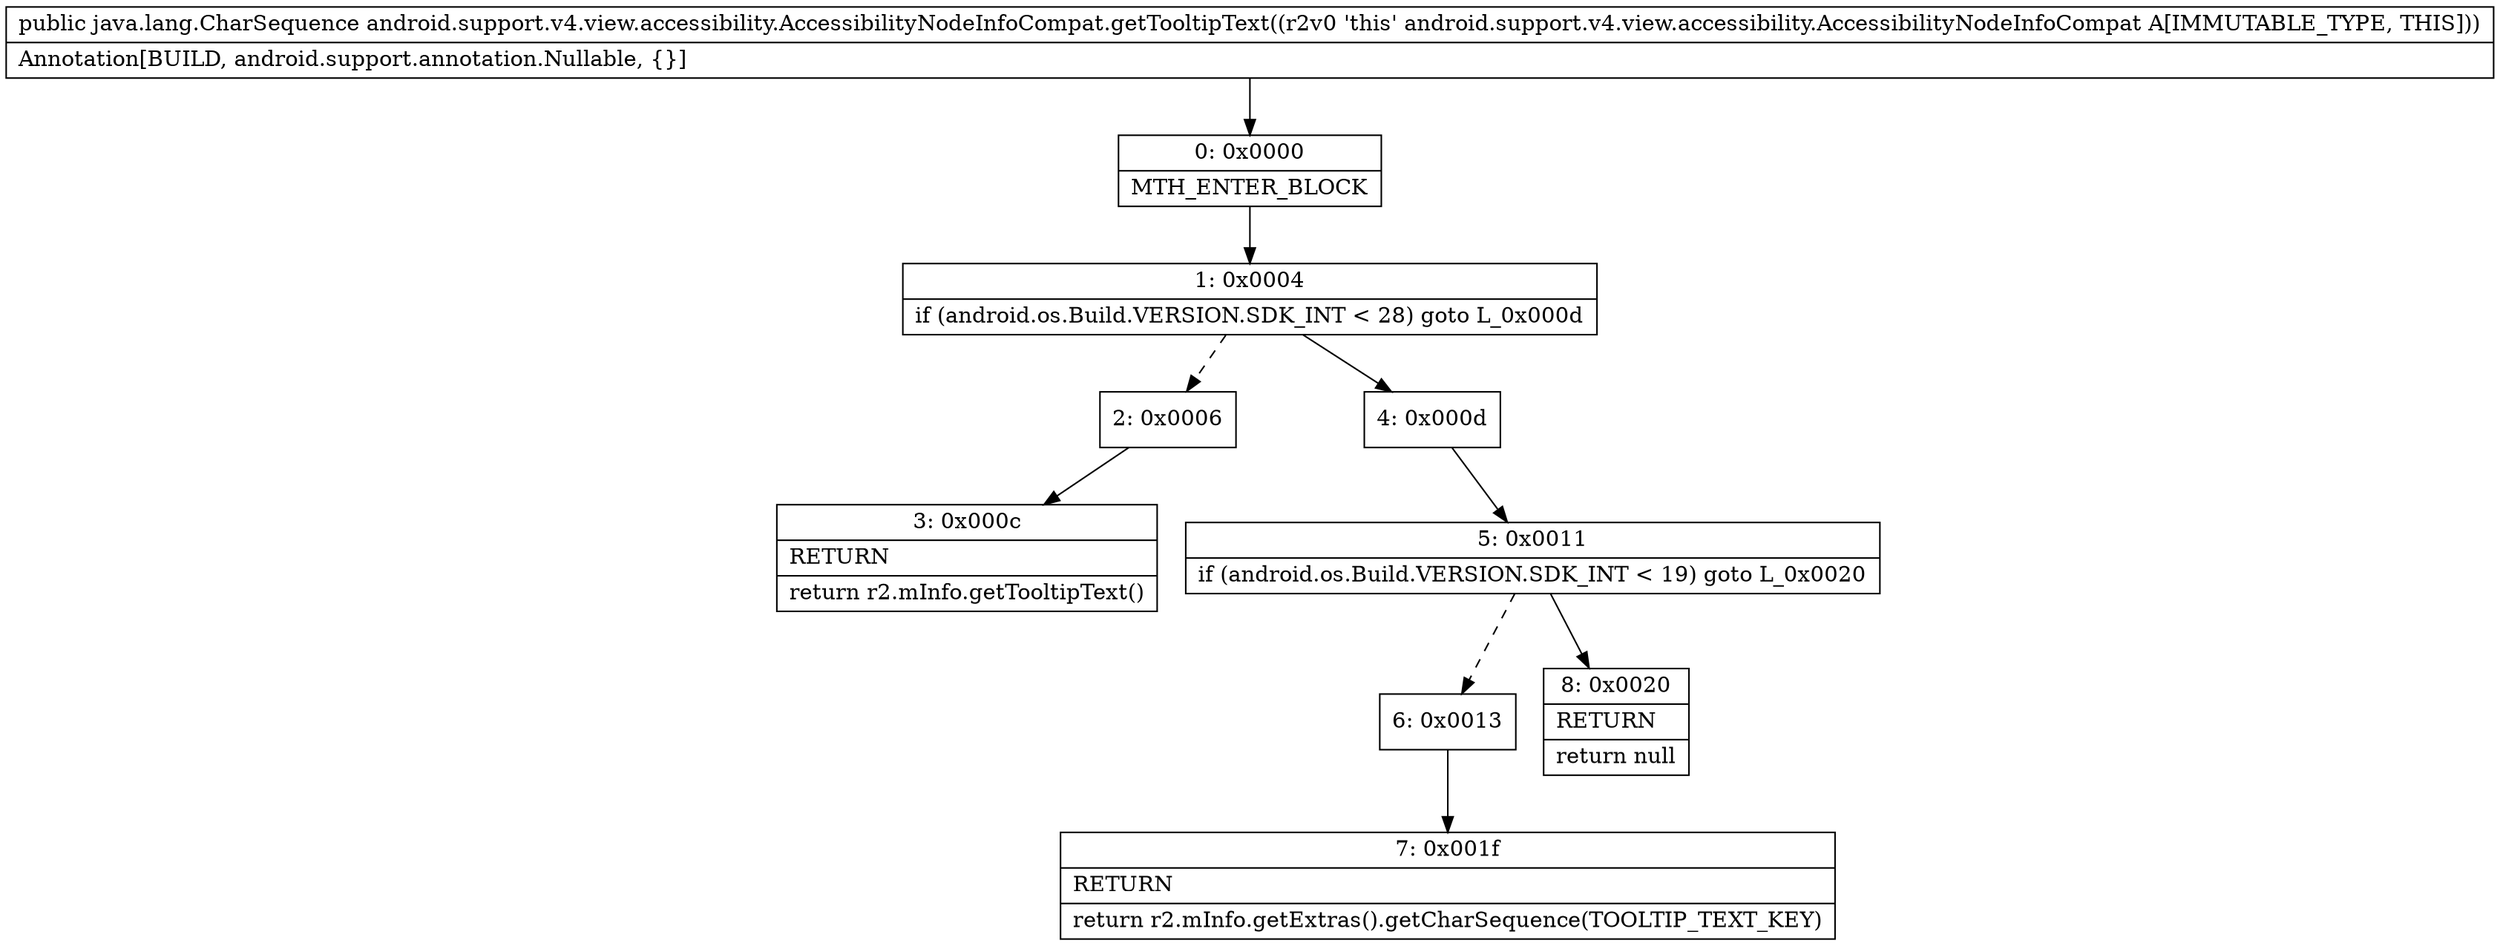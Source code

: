digraph "CFG forandroid.support.v4.view.accessibility.AccessibilityNodeInfoCompat.getTooltipText()Ljava\/lang\/CharSequence;" {
Node_0 [shape=record,label="{0\:\ 0x0000|MTH_ENTER_BLOCK\l}"];
Node_1 [shape=record,label="{1\:\ 0x0004|if (android.os.Build.VERSION.SDK_INT \< 28) goto L_0x000d\l}"];
Node_2 [shape=record,label="{2\:\ 0x0006}"];
Node_3 [shape=record,label="{3\:\ 0x000c|RETURN\l|return r2.mInfo.getTooltipText()\l}"];
Node_4 [shape=record,label="{4\:\ 0x000d}"];
Node_5 [shape=record,label="{5\:\ 0x0011|if (android.os.Build.VERSION.SDK_INT \< 19) goto L_0x0020\l}"];
Node_6 [shape=record,label="{6\:\ 0x0013}"];
Node_7 [shape=record,label="{7\:\ 0x001f|RETURN\l|return r2.mInfo.getExtras().getCharSequence(TOOLTIP_TEXT_KEY)\l}"];
Node_8 [shape=record,label="{8\:\ 0x0020|RETURN\l|return null\l}"];
MethodNode[shape=record,label="{public java.lang.CharSequence android.support.v4.view.accessibility.AccessibilityNodeInfoCompat.getTooltipText((r2v0 'this' android.support.v4.view.accessibility.AccessibilityNodeInfoCompat A[IMMUTABLE_TYPE, THIS]))  | Annotation[BUILD, android.support.annotation.Nullable, \{\}]\l}"];
MethodNode -> Node_0;
Node_0 -> Node_1;
Node_1 -> Node_2[style=dashed];
Node_1 -> Node_4;
Node_2 -> Node_3;
Node_4 -> Node_5;
Node_5 -> Node_6[style=dashed];
Node_5 -> Node_8;
Node_6 -> Node_7;
}

